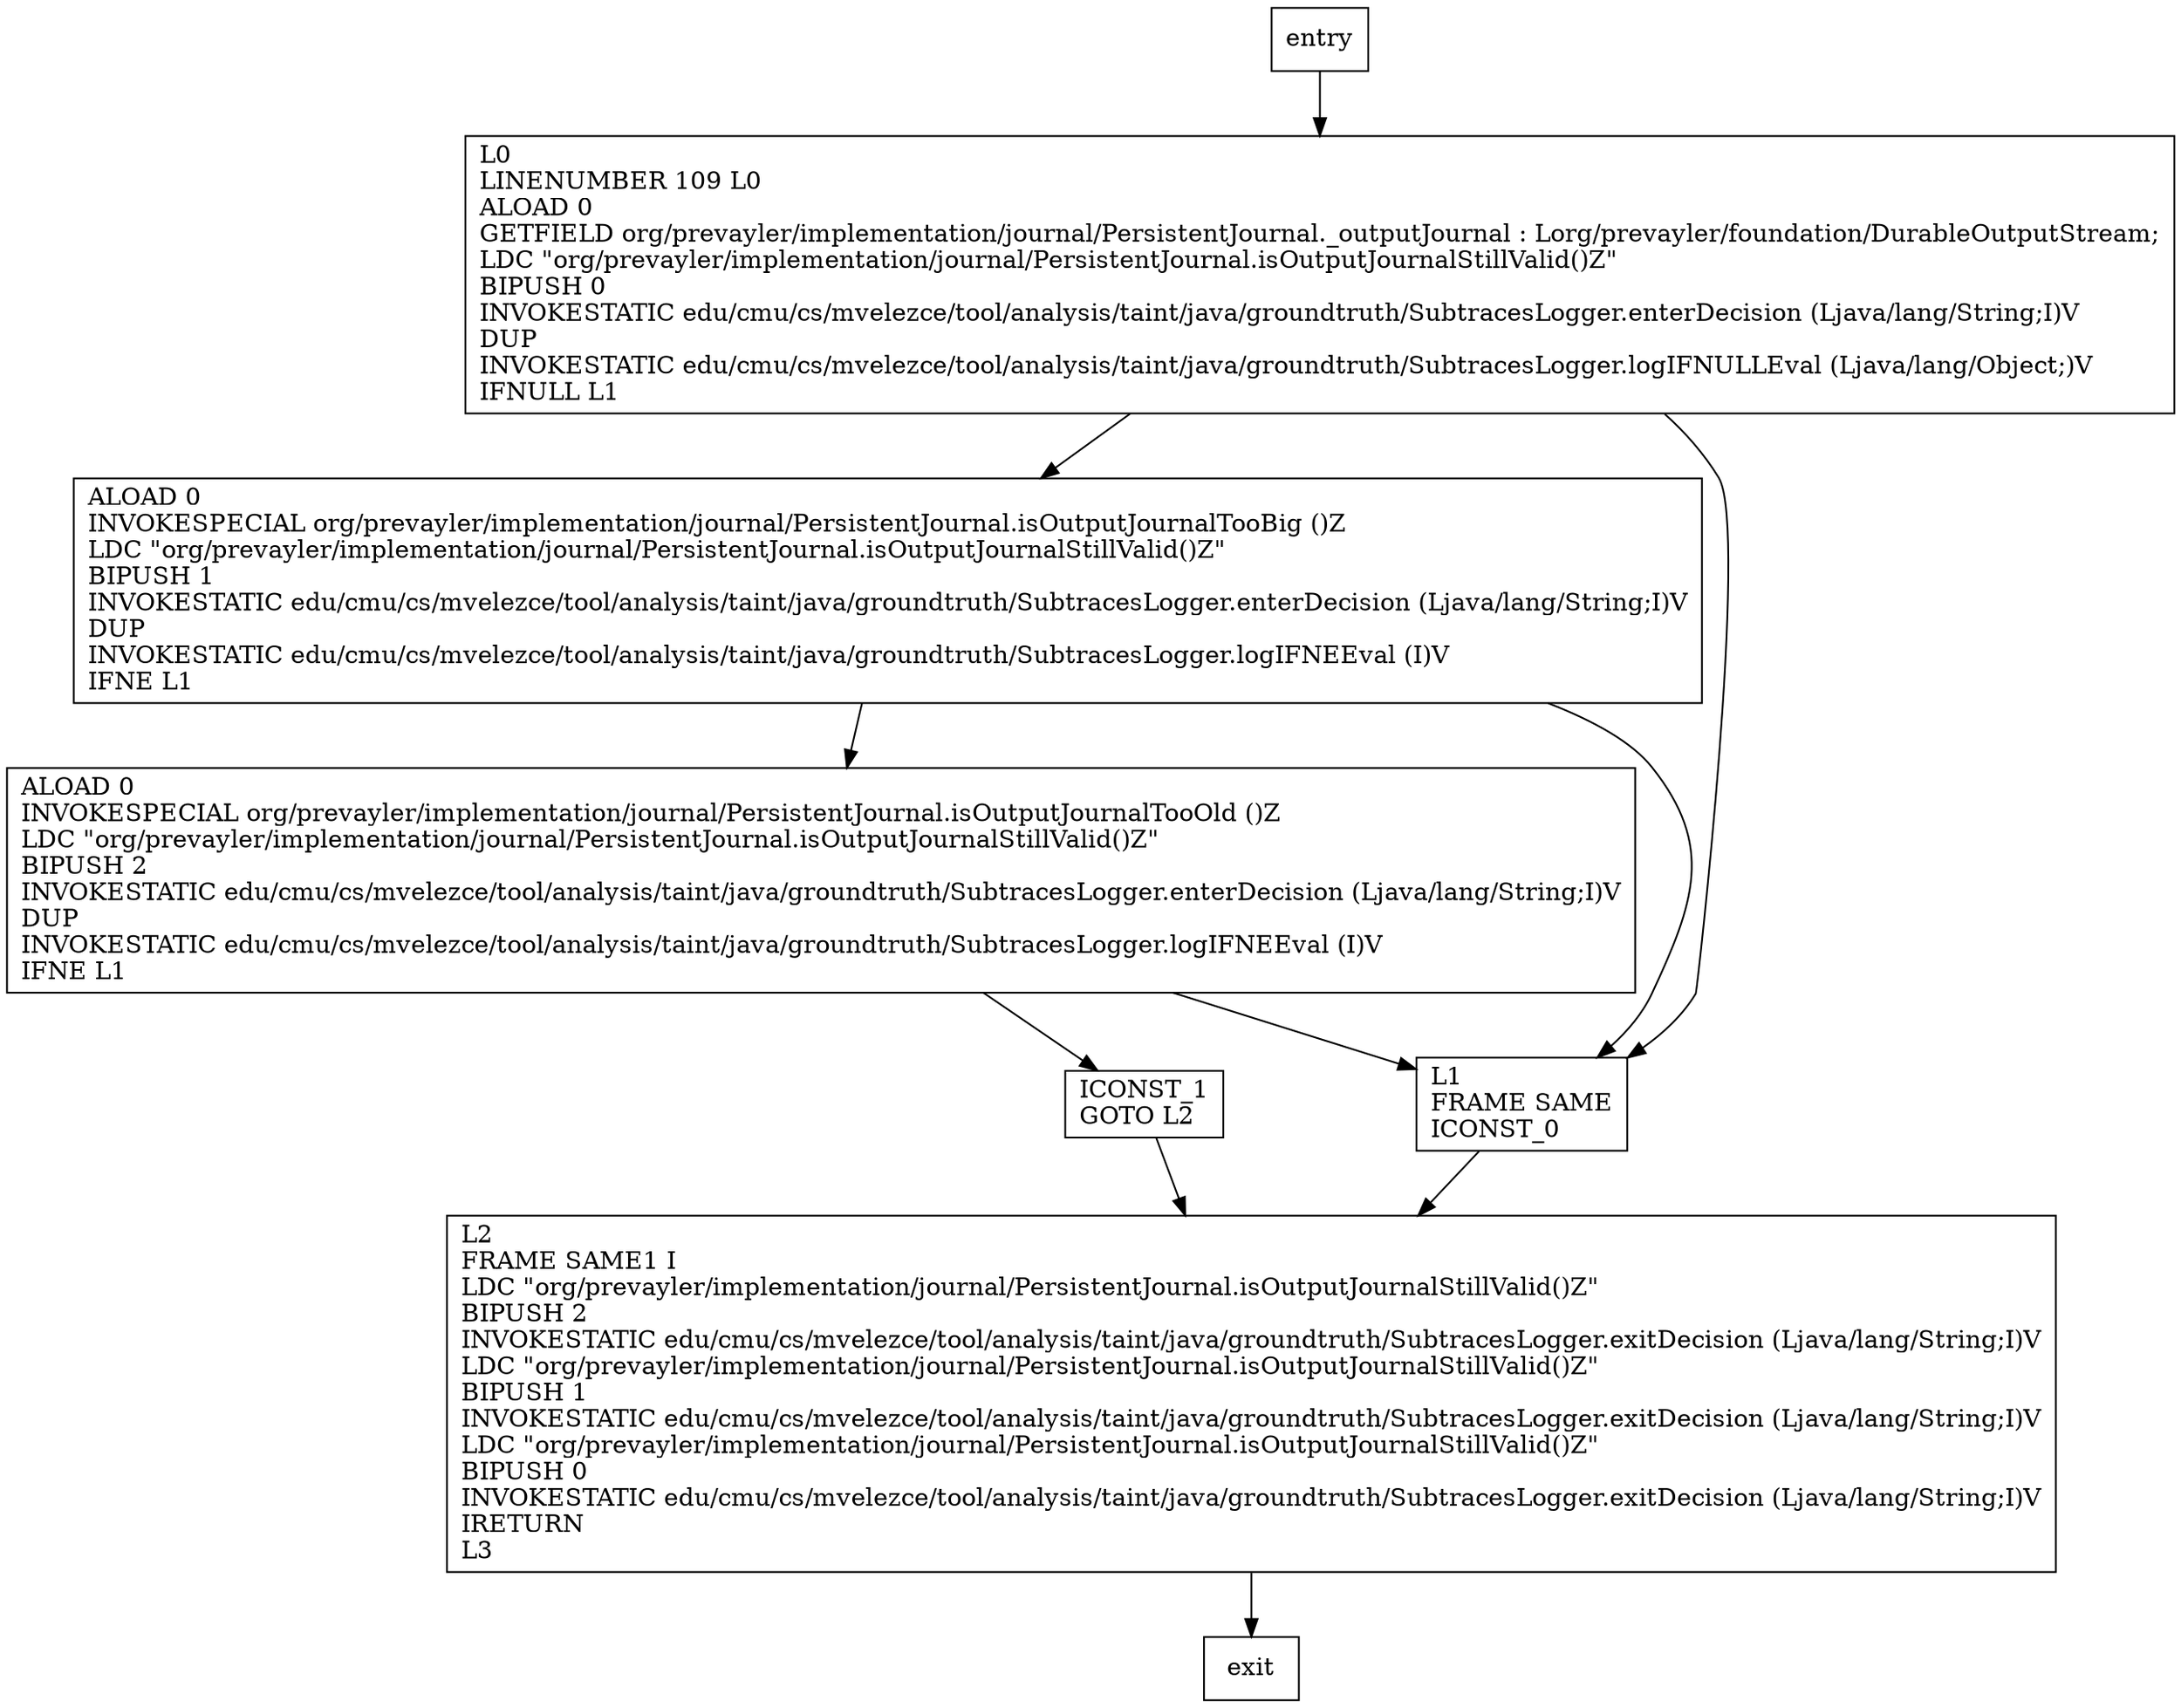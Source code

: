 digraph isOutputJournalStillValid {
node [shape=record];
580052883 [label="L0\lLINENUMBER 109 L0\lALOAD 0\lGETFIELD org/prevayler/implementation/journal/PersistentJournal._outputJournal : Lorg/prevayler/foundation/DurableOutputStream;\lLDC \"org/prevayler/implementation/journal/PersistentJournal.isOutputJournalStillValid()Z\"\lBIPUSH 0\lINVOKESTATIC edu/cmu/cs/mvelezce/tool/analysis/taint/java/groundtruth/SubtracesLogger.enterDecision (Ljava/lang/String;I)V\lDUP\lINVOKESTATIC edu/cmu/cs/mvelezce/tool/analysis/taint/java/groundtruth/SubtracesLogger.logIFNULLEval (Ljava/lang/Object;)V\lIFNULL L1\l"];
1490901066 [label="ALOAD 0\lINVOKESPECIAL org/prevayler/implementation/journal/PersistentJournal.isOutputJournalTooBig ()Z\lLDC \"org/prevayler/implementation/journal/PersistentJournal.isOutputJournalStillValid()Z\"\lBIPUSH 1\lINVOKESTATIC edu/cmu/cs/mvelezce/tool/analysis/taint/java/groundtruth/SubtracesLogger.enterDecision (Ljava/lang/String;I)V\lDUP\lINVOKESTATIC edu/cmu/cs/mvelezce/tool/analysis/taint/java/groundtruth/SubtracesLogger.logIFNEEval (I)V\lIFNE L1\l"];
35624804 [label="ALOAD 0\lINVOKESPECIAL org/prevayler/implementation/journal/PersistentJournal.isOutputJournalTooOld ()Z\lLDC \"org/prevayler/implementation/journal/PersistentJournal.isOutputJournalStillValid()Z\"\lBIPUSH 2\lINVOKESTATIC edu/cmu/cs/mvelezce/tool/analysis/taint/java/groundtruth/SubtracesLogger.enterDecision (Ljava/lang/String;I)V\lDUP\lINVOKESTATIC edu/cmu/cs/mvelezce/tool/analysis/taint/java/groundtruth/SubtracesLogger.logIFNEEval (I)V\lIFNE L1\l"];
1084448998 [label="L1\lFRAME SAME\lICONST_0\l"];
86595449 [label="L2\lFRAME SAME1 I\lLDC \"org/prevayler/implementation/journal/PersistentJournal.isOutputJournalStillValid()Z\"\lBIPUSH 2\lINVOKESTATIC edu/cmu/cs/mvelezce/tool/analysis/taint/java/groundtruth/SubtracesLogger.exitDecision (Ljava/lang/String;I)V\lLDC \"org/prevayler/implementation/journal/PersistentJournal.isOutputJournalStillValid()Z\"\lBIPUSH 1\lINVOKESTATIC edu/cmu/cs/mvelezce/tool/analysis/taint/java/groundtruth/SubtracesLogger.exitDecision (Ljava/lang/String;I)V\lLDC \"org/prevayler/implementation/journal/PersistentJournal.isOutputJournalStillValid()Z\"\lBIPUSH 0\lINVOKESTATIC edu/cmu/cs/mvelezce/tool/analysis/taint/java/groundtruth/SubtracesLogger.exitDecision (Ljava/lang/String;I)V\lIRETURN\lL3\l"];
931419851 [label="ICONST_1\lGOTO L2\l"];
entry;
exit;
entry -> 580052883;
580052883 -> 1490901066;
580052883 -> 1084448998;
1490901066 -> 35624804;
1490901066 -> 1084448998;
35624804 -> 1084448998;
35624804 -> 931419851;
1084448998 -> 86595449;
86595449 -> exit;
931419851 -> 86595449;
}
